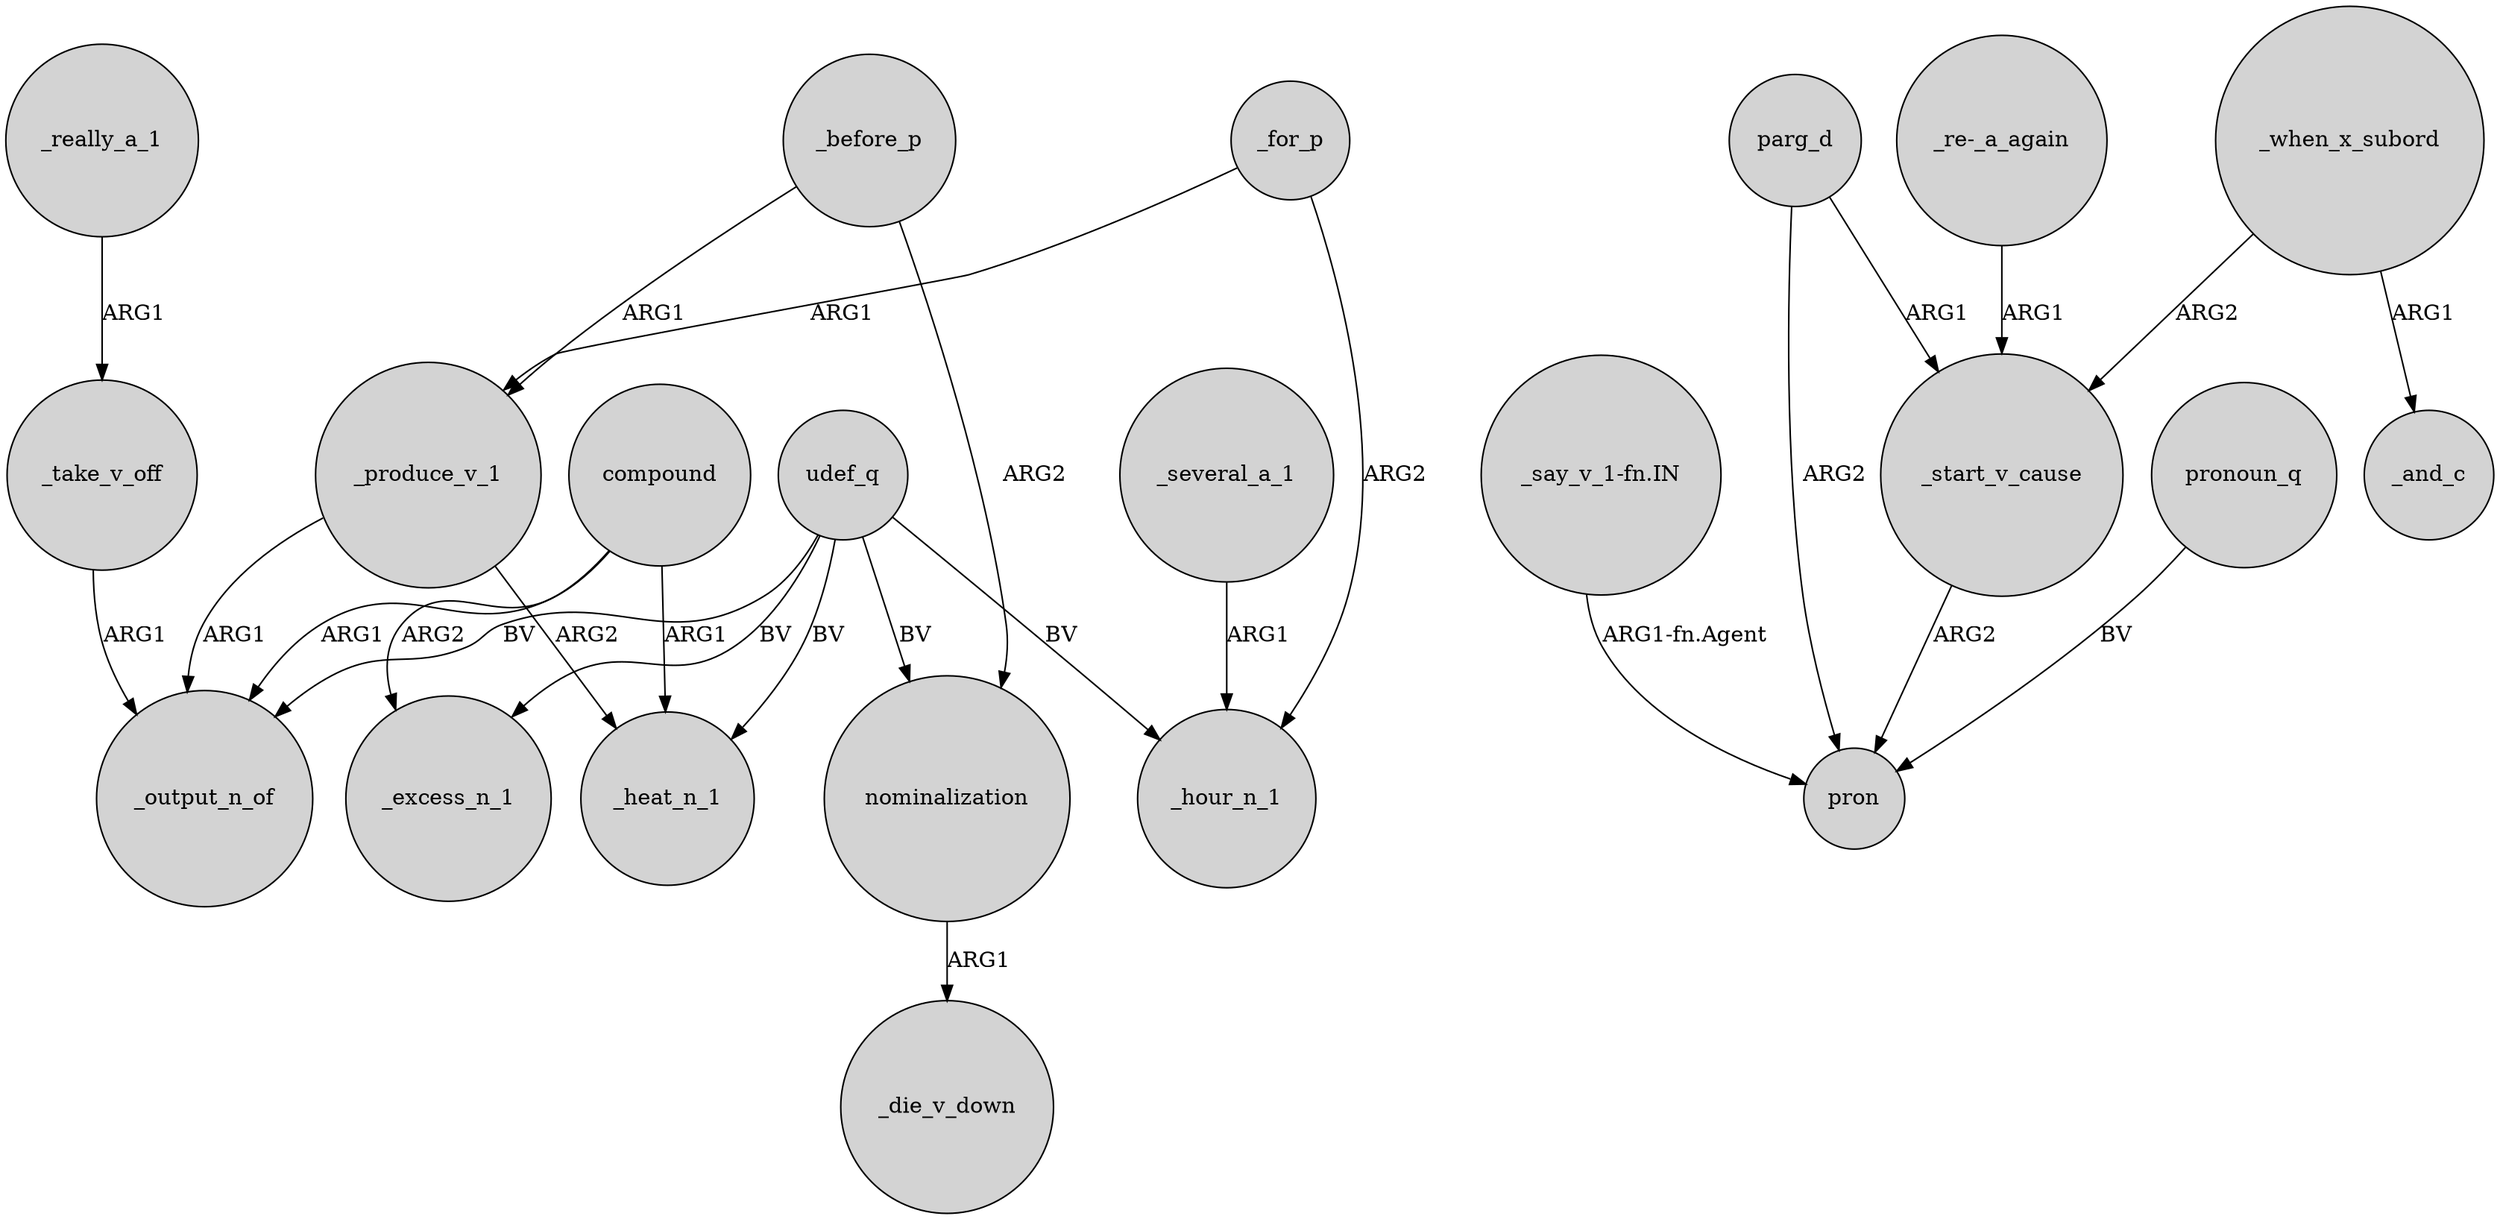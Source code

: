 digraph {
	node [shape=circle style=filled]
	_really_a_1 -> _take_v_off [label=ARG1]
	udef_q -> _excess_n_1 [label=BV]
	_for_p -> _hour_n_1 [label=ARG2]
	_start_v_cause -> pron [label=ARG2]
	compound -> _heat_n_1 [label=ARG1]
	compound -> _output_n_of [label=ARG1]
	_produce_v_1 -> _heat_n_1 [label=ARG2]
	udef_q -> _hour_n_1 [label=BV]
	"_say_v_1-fn.IN" -> pron [label="ARG1-fn.Agent"]
	_produce_v_1 -> _output_n_of [label=ARG1]
	_take_v_off -> _output_n_of [label=ARG1]
	compound -> _excess_n_1 [label=ARG2]
	_before_p -> nominalization [label=ARG2]
	udef_q -> _output_n_of [label=BV]
	udef_q -> _heat_n_1 [label=BV]
	parg_d -> pron [label=ARG2]
	pronoun_q -> pron [label=BV]
	nominalization -> _die_v_down [label=ARG1]
	_when_x_subord -> _and_c [label=ARG1]
	_for_p -> _produce_v_1 [label=ARG1]
	_before_p -> _produce_v_1 [label=ARG1]
	udef_q -> nominalization [label=BV]
	parg_d -> _start_v_cause [label=ARG1]
	_when_x_subord -> _start_v_cause [label=ARG2]
	"_re-_a_again" -> _start_v_cause [label=ARG1]
	_several_a_1 -> _hour_n_1 [label=ARG1]
}
